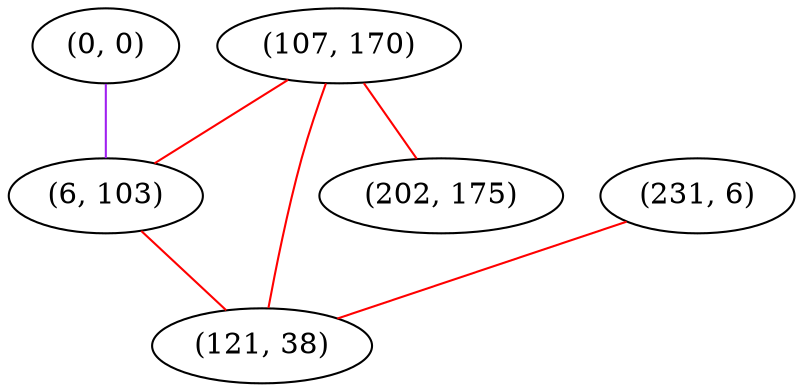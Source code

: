 graph "" {
"(107, 170)";
"(0, 0)";
"(6, 103)";
"(231, 6)";
"(121, 38)";
"(202, 175)";
"(107, 170)" -- "(202, 175)"  [color=red, key=0, weight=1];
"(107, 170)" -- "(121, 38)"  [color=red, key=0, weight=1];
"(107, 170)" -- "(6, 103)"  [color=red, key=0, weight=1];
"(0, 0)" -- "(6, 103)"  [color=purple, key=0, weight=4];
"(6, 103)" -- "(121, 38)"  [color=red, key=0, weight=1];
"(231, 6)" -- "(121, 38)"  [color=red, key=0, weight=1];
}
